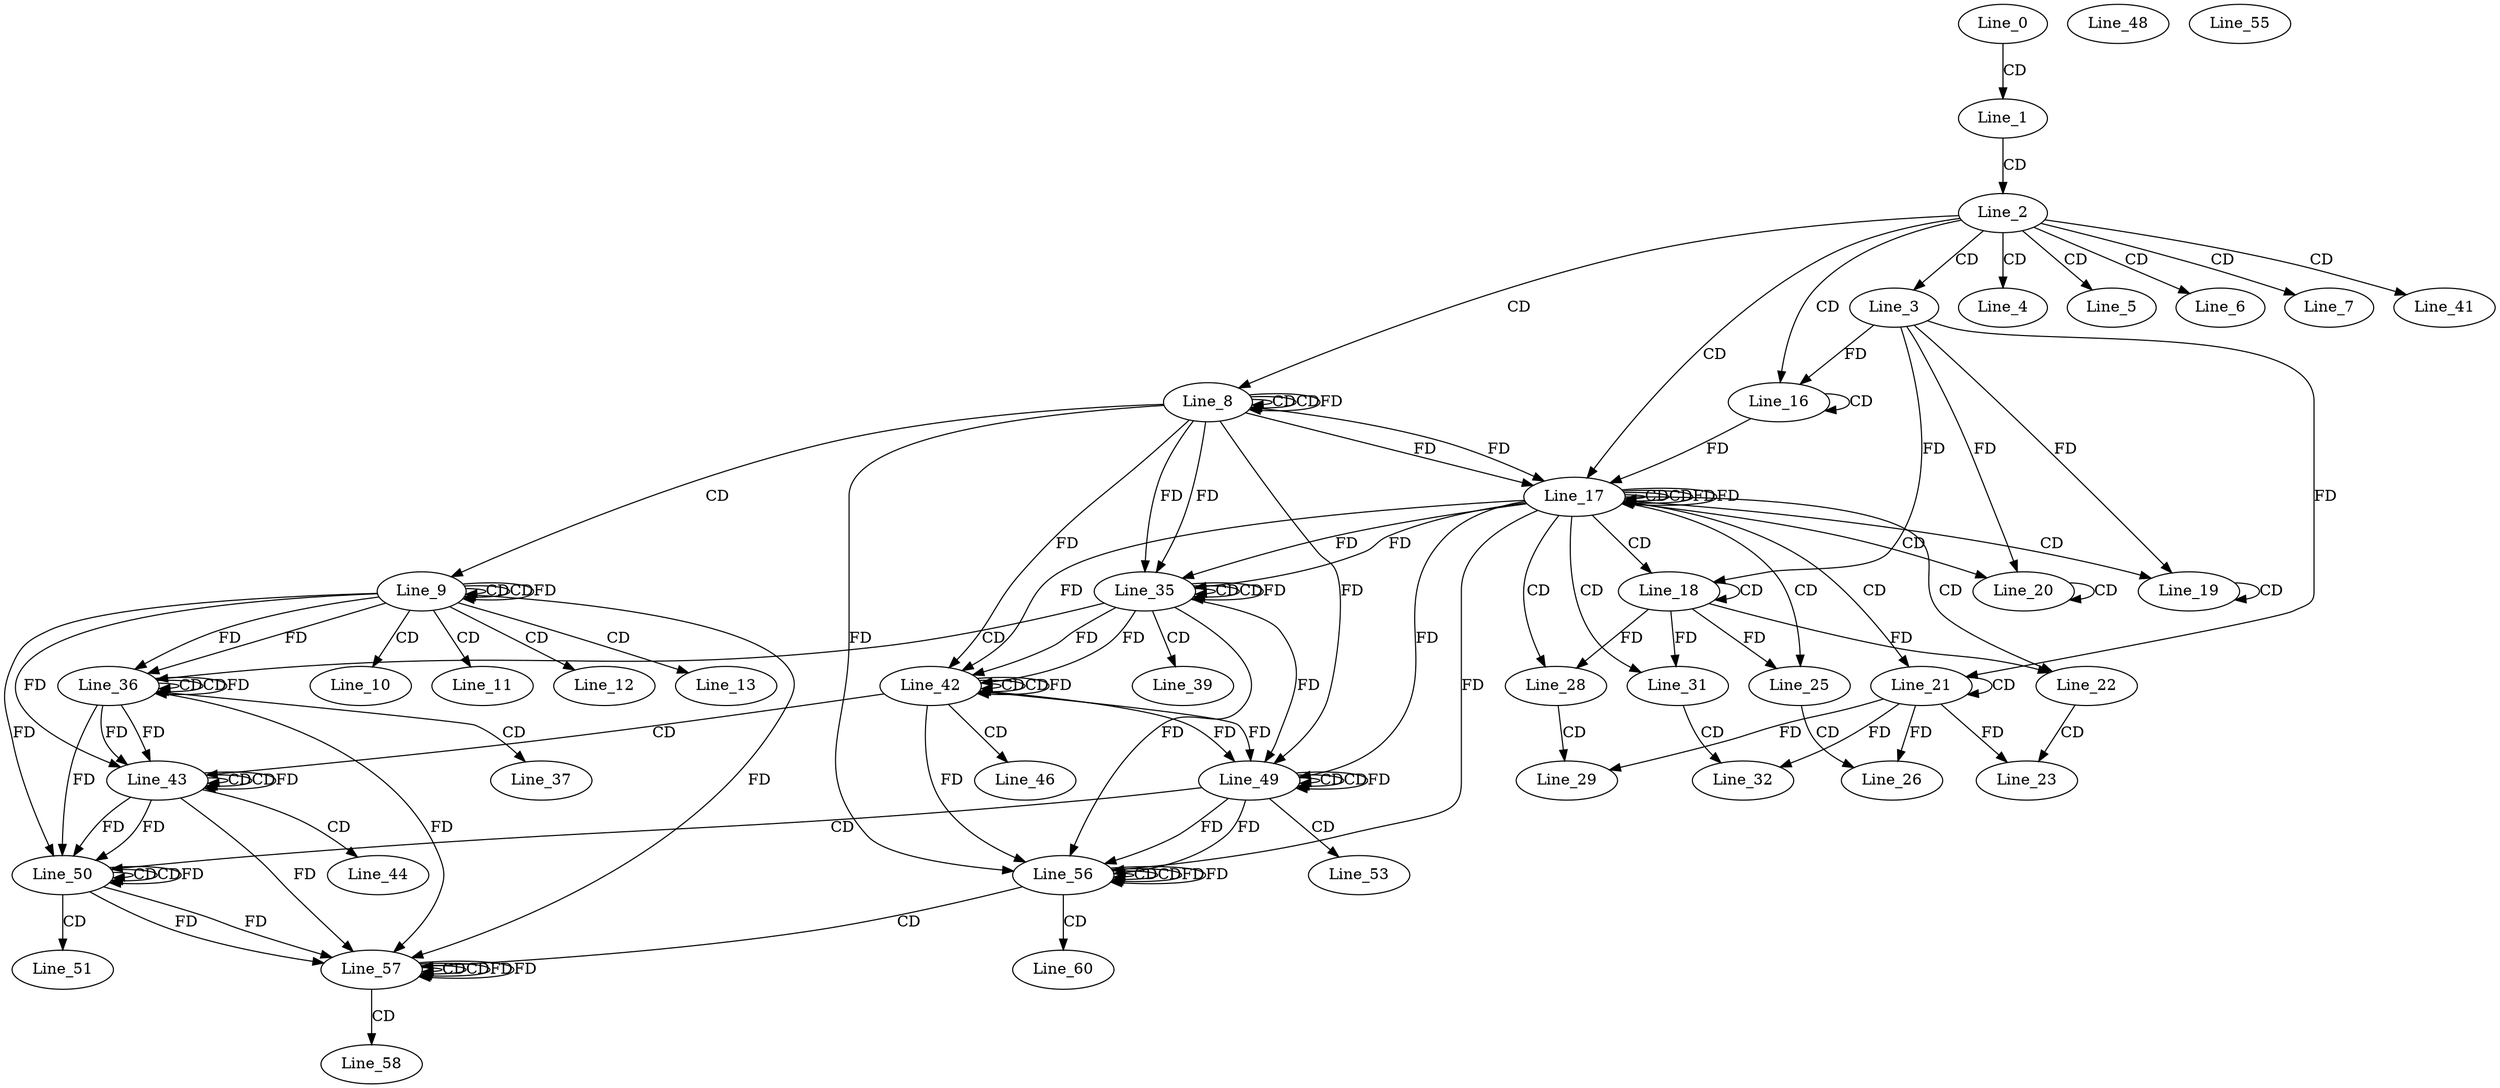 digraph G {
  Line_0;
  Line_1;
  Line_2;
  Line_3;
  Line_4;
  Line_5;
  Line_6;
  Line_7;
  Line_8;
  Line_8;
  Line_8;
  Line_9;
  Line_9;
  Line_9;
  Line_10;
  Line_11;
  Line_12;
  Line_13;
  Line_16;
  Line_16;
  Line_17;
  Line_17;
  Line_17;
  Line_18;
  Line_18;
  Line_19;
  Line_19;
  Line_20;
  Line_20;
  Line_21;
  Line_21;
  Line_22;
  Line_23;
  Line_25;
  Line_26;
  Line_28;
  Line_29;
  Line_31;
  Line_32;
  Line_35;
  Line_35;
  Line_35;
  Line_36;
  Line_36;
  Line_36;
  Line_37;
  Line_39;
  Line_41;
  Line_42;
  Line_42;
  Line_42;
  Line_43;
  Line_43;
  Line_43;
  Line_44;
  Line_46;
  Line_48;
  Line_49;
  Line_49;
  Line_49;
  Line_50;
  Line_50;
  Line_50;
  Line_51;
  Line_53;
  Line_55;
  Line_56;
  Line_56;
  Line_56;
  Line_57;
  Line_57;
  Line_57;
  Line_58;
  Line_60;
  Line_0 -> Line_1 [ label="CD" ];
  Line_1 -> Line_2 [ label="CD" ];
  Line_2 -> Line_3 [ label="CD" ];
  Line_2 -> Line_4 [ label="CD" ];
  Line_2 -> Line_5 [ label="CD" ];
  Line_2 -> Line_6 [ label="CD" ];
  Line_2 -> Line_7 [ label="CD" ];
  Line_2 -> Line_8 [ label="CD" ];
  Line_8 -> Line_8 [ label="CD" ];
  Line_8 -> Line_8 [ label="CD" ];
  Line_8 -> Line_8 [ label="FD" ];
  Line_8 -> Line_9 [ label="CD" ];
  Line_9 -> Line_9 [ label="CD" ];
  Line_9 -> Line_9 [ label="CD" ];
  Line_9 -> Line_9 [ label="FD" ];
  Line_9 -> Line_10 [ label="CD" ];
  Line_9 -> Line_11 [ label="CD" ];
  Line_9 -> Line_12 [ label="CD" ];
  Line_9 -> Line_13 [ label="CD" ];
  Line_2 -> Line_16 [ label="CD" ];
  Line_16 -> Line_16 [ label="CD" ];
  Line_3 -> Line_16 [ label="FD" ];
  Line_2 -> Line_17 [ label="CD" ];
  Line_17 -> Line_17 [ label="CD" ];
  Line_8 -> Line_17 [ label="FD" ];
  Line_16 -> Line_17 [ label="FD" ];
  Line_17 -> Line_17 [ label="CD" ];
  Line_17 -> Line_17 [ label="FD" ];
  Line_8 -> Line_17 [ label="FD" ];
  Line_17 -> Line_18 [ label="CD" ];
  Line_18 -> Line_18 [ label="CD" ];
  Line_3 -> Line_18 [ label="FD" ];
  Line_17 -> Line_19 [ label="CD" ];
  Line_19 -> Line_19 [ label="CD" ];
  Line_3 -> Line_19 [ label="FD" ];
  Line_17 -> Line_20 [ label="CD" ];
  Line_20 -> Line_20 [ label="CD" ];
  Line_3 -> Line_20 [ label="FD" ];
  Line_17 -> Line_21 [ label="CD" ];
  Line_21 -> Line_21 [ label="CD" ];
  Line_3 -> Line_21 [ label="FD" ];
  Line_17 -> Line_22 [ label="CD" ];
  Line_18 -> Line_22 [ label="FD" ];
  Line_22 -> Line_23 [ label="CD" ];
  Line_21 -> Line_23 [ label="FD" ];
  Line_17 -> Line_25 [ label="CD" ];
  Line_18 -> Line_25 [ label="FD" ];
  Line_25 -> Line_26 [ label="CD" ];
  Line_21 -> Line_26 [ label="FD" ];
  Line_17 -> Line_28 [ label="CD" ];
  Line_18 -> Line_28 [ label="FD" ];
  Line_28 -> Line_29 [ label="CD" ];
  Line_21 -> Line_29 [ label="FD" ];
  Line_17 -> Line_31 [ label="CD" ];
  Line_18 -> Line_31 [ label="FD" ];
  Line_31 -> Line_32 [ label="CD" ];
  Line_21 -> Line_32 [ label="FD" ];
  Line_35 -> Line_35 [ label="CD" ];
  Line_17 -> Line_35 [ label="FD" ];
  Line_8 -> Line_35 [ label="FD" ];
  Line_35 -> Line_35 [ label="CD" ];
  Line_35 -> Line_35 [ label="FD" ];
  Line_17 -> Line_35 [ label="FD" ];
  Line_8 -> Line_35 [ label="FD" ];
  Line_35 -> Line_36 [ label="CD" ];
  Line_36 -> Line_36 [ label="CD" ];
  Line_9 -> Line_36 [ label="FD" ];
  Line_36 -> Line_36 [ label="CD" ];
  Line_36 -> Line_36 [ label="FD" ];
  Line_9 -> Line_36 [ label="FD" ];
  Line_36 -> Line_37 [ label="CD" ];
  Line_35 -> Line_39 [ label="CD" ];
  Line_2 -> Line_41 [ label="CD" ];
  Line_42 -> Line_42 [ label="CD" ];
  Line_35 -> Line_42 [ label="FD" ];
  Line_42 -> Line_42 [ label="CD" ];
  Line_42 -> Line_42 [ label="FD" ];
  Line_35 -> Line_42 [ label="FD" ];
  Line_17 -> Line_42 [ label="FD" ];
  Line_8 -> Line_42 [ label="FD" ];
  Line_42 -> Line_43 [ label="CD" ];
  Line_43 -> Line_43 [ label="CD" ];
  Line_36 -> Line_43 [ label="FD" ];
  Line_43 -> Line_43 [ label="CD" ];
  Line_43 -> Line_43 [ label="FD" ];
  Line_36 -> Line_43 [ label="FD" ];
  Line_9 -> Line_43 [ label="FD" ];
  Line_43 -> Line_44 [ label="CD" ];
  Line_42 -> Line_46 [ label="CD" ];
  Line_49 -> Line_49 [ label="CD" ];
  Line_42 -> Line_49 [ label="FD" ];
  Line_49 -> Line_49 [ label="CD" ];
  Line_49 -> Line_49 [ label="FD" ];
  Line_42 -> Line_49 [ label="FD" ];
  Line_35 -> Line_49 [ label="FD" ];
  Line_17 -> Line_49 [ label="FD" ];
  Line_8 -> Line_49 [ label="FD" ];
  Line_49 -> Line_50 [ label="CD" ];
  Line_50 -> Line_50 [ label="CD" ];
  Line_43 -> Line_50 [ label="FD" ];
  Line_50 -> Line_50 [ label="CD" ];
  Line_50 -> Line_50 [ label="FD" ];
  Line_43 -> Line_50 [ label="FD" ];
  Line_36 -> Line_50 [ label="FD" ];
  Line_9 -> Line_50 [ label="FD" ];
  Line_50 -> Line_51 [ label="CD" ];
  Line_49 -> Line_53 [ label="CD" ];
  Line_56 -> Line_56 [ label="CD" ];
  Line_49 -> Line_56 [ label="FD" ];
  Line_56 -> Line_56 [ label="CD" ];
  Line_56 -> Line_56 [ label="FD" ];
  Line_49 -> Line_56 [ label="FD" ];
  Line_42 -> Line_56 [ label="FD" ];
  Line_35 -> Line_56 [ label="FD" ];
  Line_17 -> Line_56 [ label="FD" ];
  Line_8 -> Line_56 [ label="FD" ];
  Line_56 -> Line_57 [ label="CD" ];
  Line_57 -> Line_57 [ label="CD" ];
  Line_50 -> Line_57 [ label="FD" ];
  Line_57 -> Line_57 [ label="CD" ];
  Line_57 -> Line_57 [ label="FD" ];
  Line_50 -> Line_57 [ label="FD" ];
  Line_43 -> Line_57 [ label="FD" ];
  Line_36 -> Line_57 [ label="FD" ];
  Line_9 -> Line_57 [ label="FD" ];
  Line_57 -> Line_58 [ label="CD" ];
  Line_56 -> Line_60 [ label="CD" ];
  Line_17 -> Line_17 [ label="FD" ];
  Line_56 -> Line_56 [ label="FD" ];
  Line_57 -> Line_57 [ label="FD" ];
}
